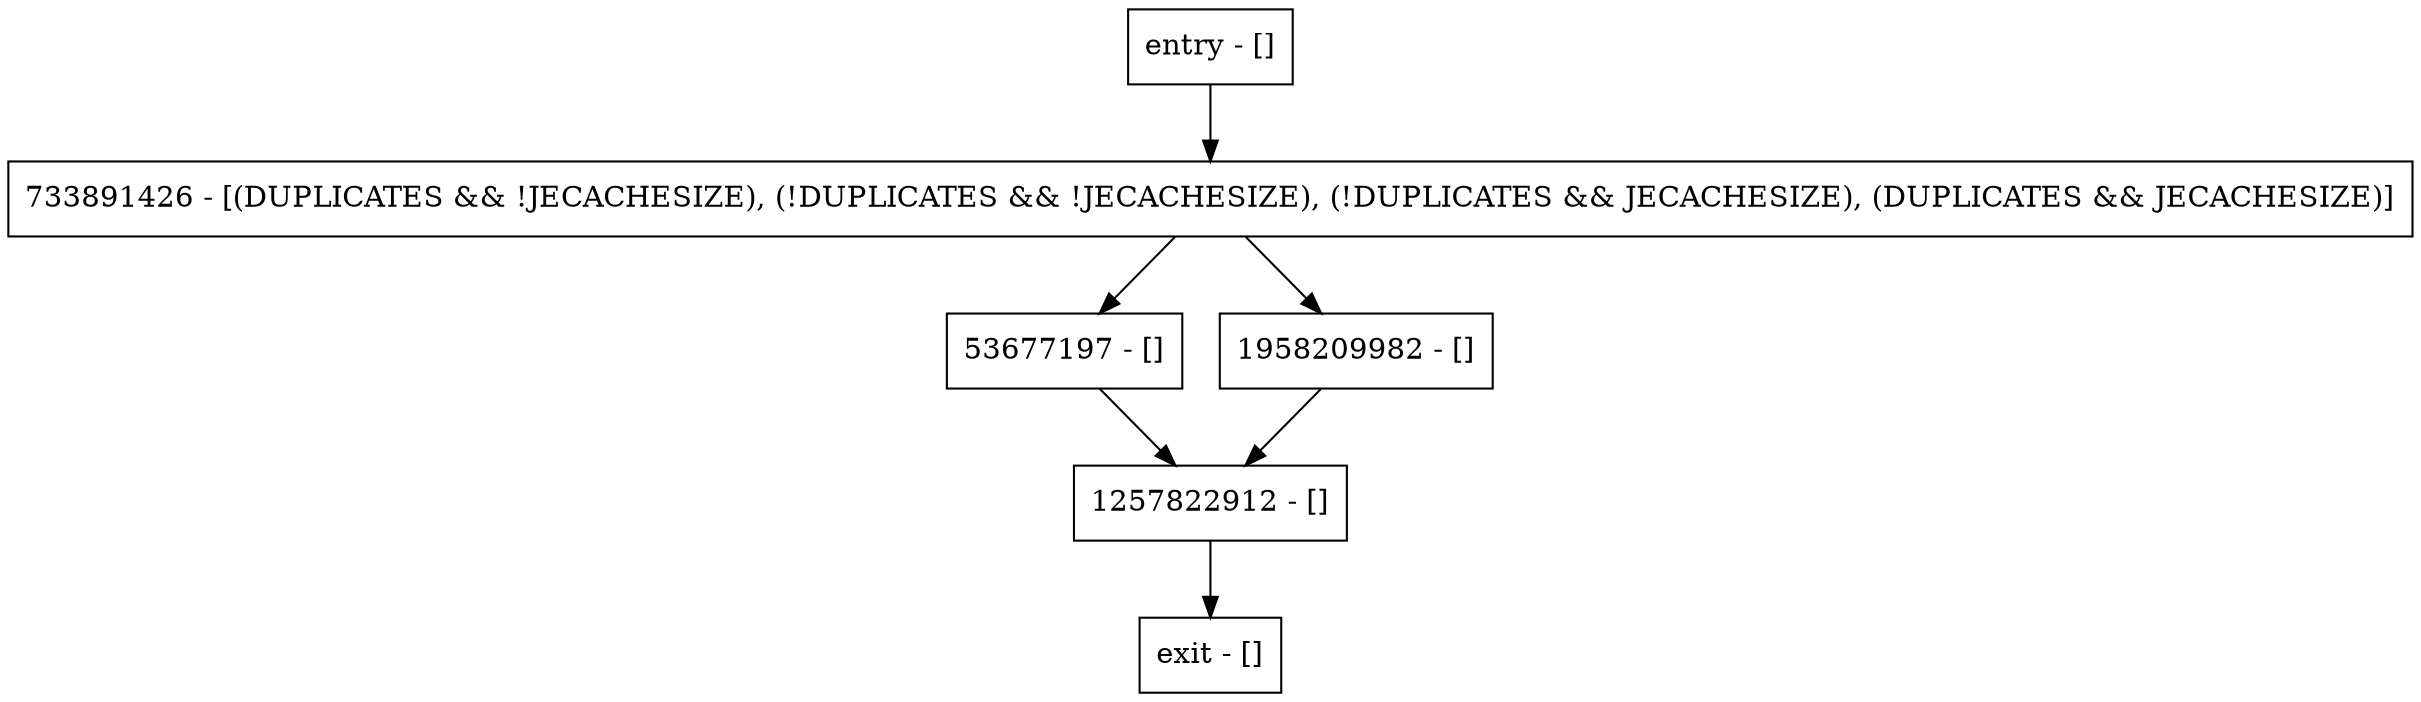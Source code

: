 digraph isTemporary {
node [shape=record];
entry [label="entry - []"];
exit [label="exit - []"];
53677197 [label="53677197 - []"];
733891426 [label="733891426 - [(DUPLICATES && !JECACHESIZE), (!DUPLICATES && !JECACHESIZE), (!DUPLICATES && JECACHESIZE), (DUPLICATES && JECACHESIZE)]"];
1958209982 [label="1958209982 - []"];
1257822912 [label="1257822912 - []"];
entry;
exit;
entry -> 733891426;
53677197 -> 1257822912;
733891426 -> 53677197;
733891426 -> 1958209982;
1958209982 -> 1257822912;
1257822912 -> exit;
}

